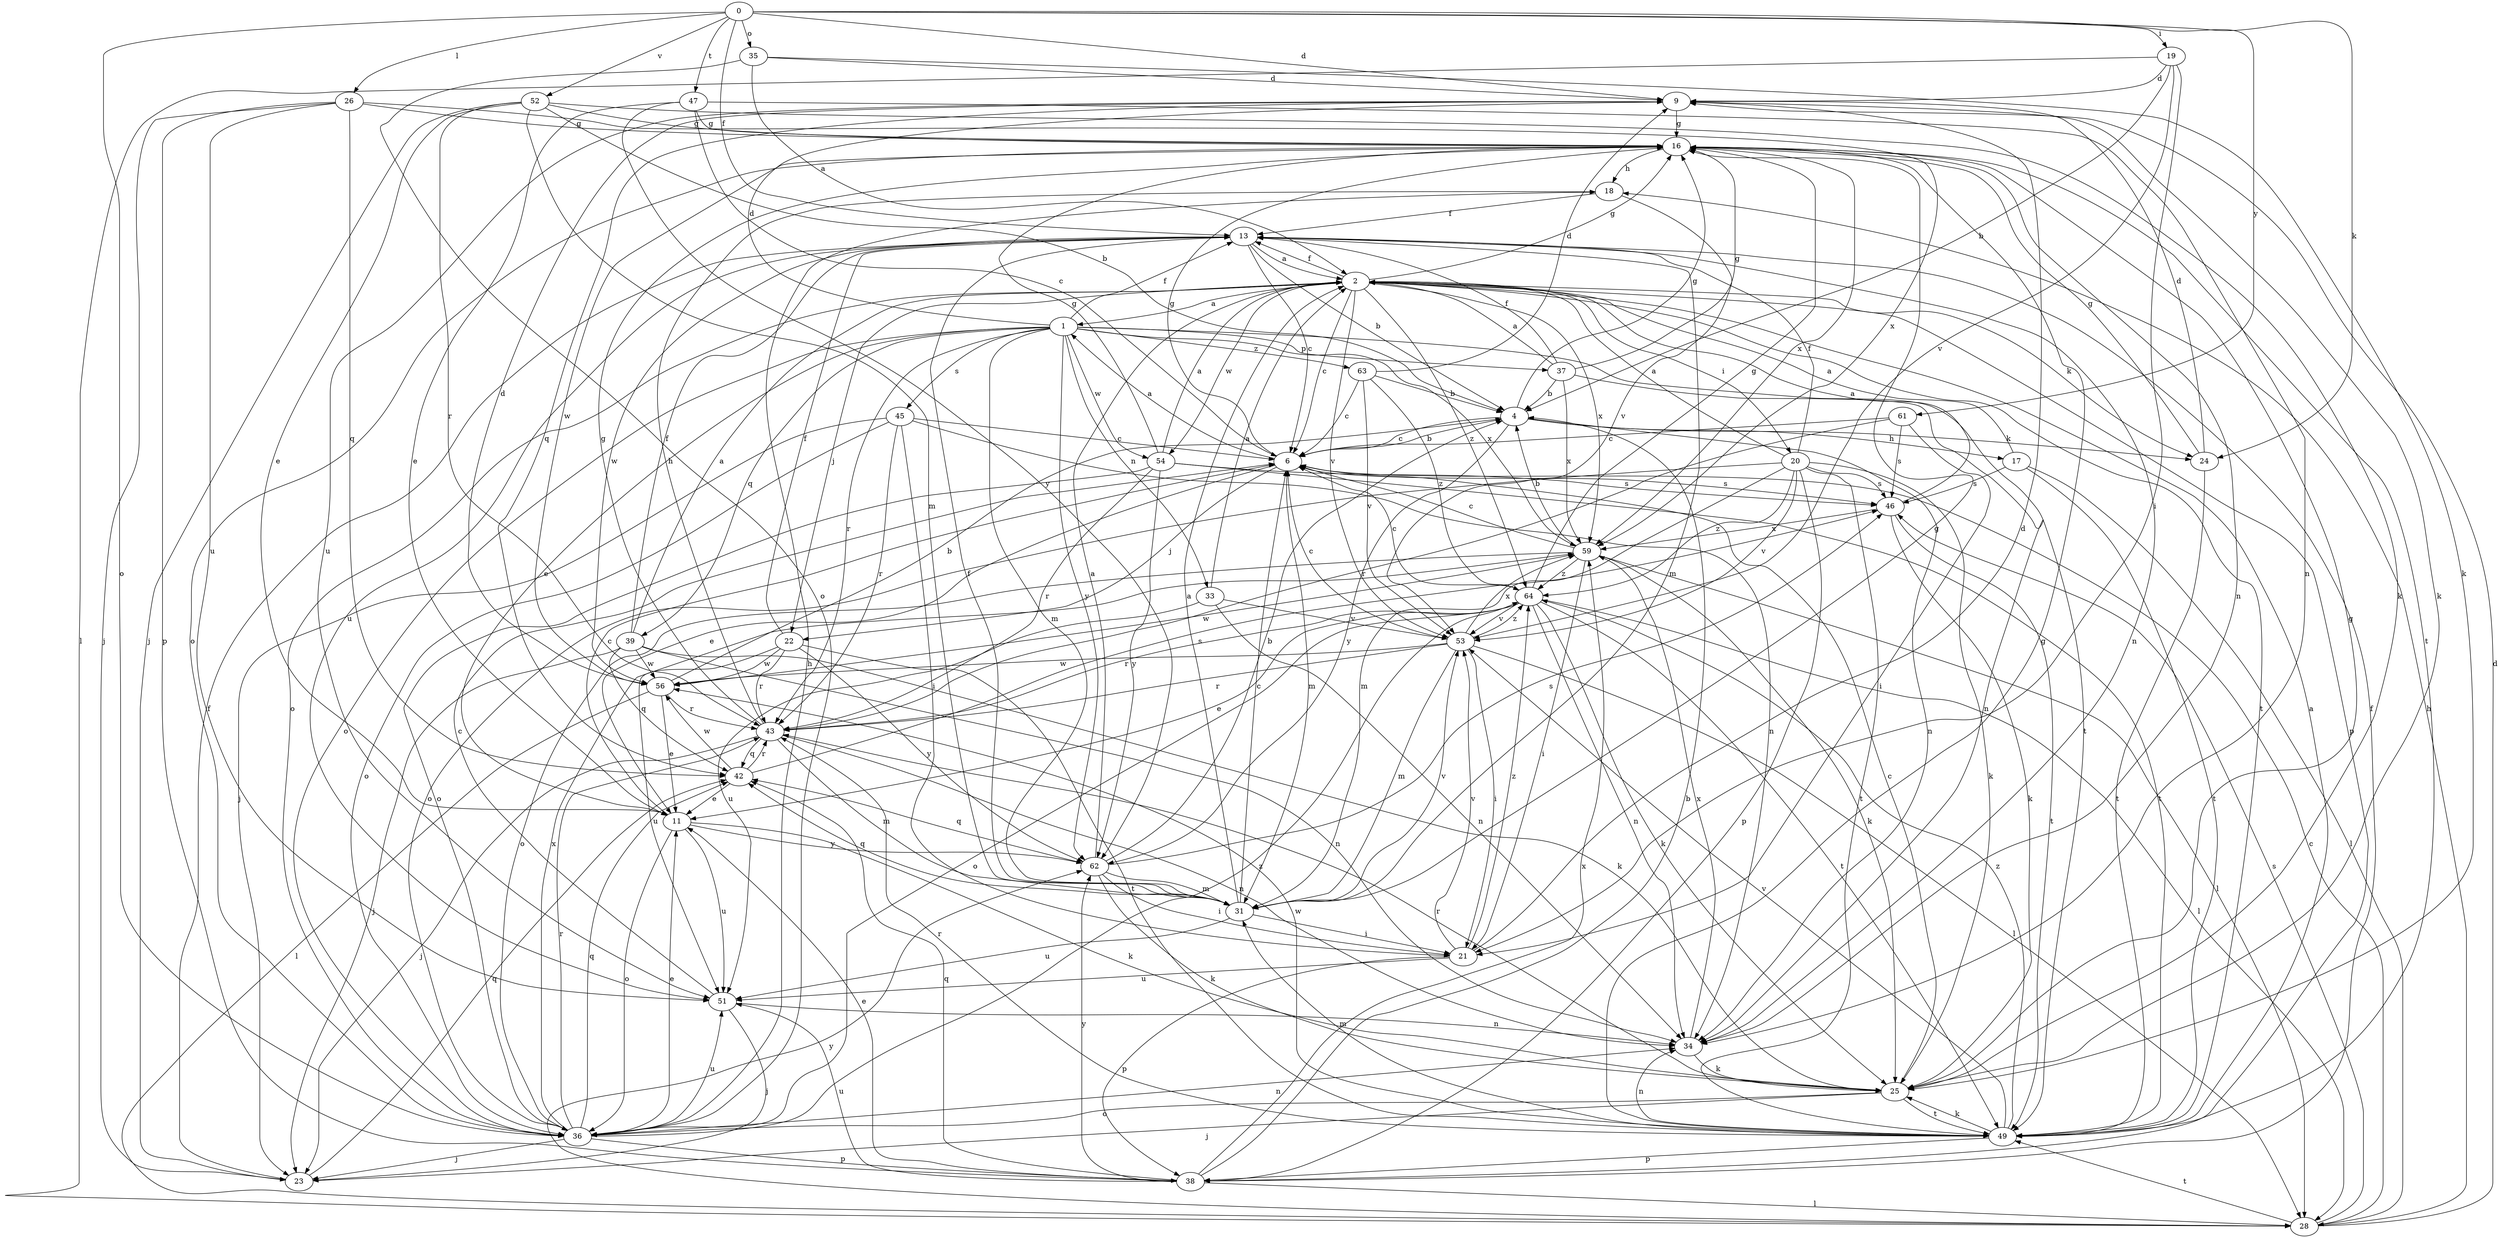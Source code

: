 strict digraph  {
0;
1;
2;
4;
6;
9;
11;
13;
16;
17;
18;
19;
20;
21;
22;
23;
24;
25;
26;
28;
31;
33;
34;
35;
36;
37;
38;
39;
42;
43;
45;
46;
47;
49;
51;
52;
53;
54;
56;
59;
61;
62;
63;
64;
0 -> 9  [label=d];
0 -> 13  [label=f];
0 -> 19  [label=i];
0 -> 24  [label=k];
0 -> 26  [label=l];
0 -> 35  [label=o];
0 -> 36  [label=o];
0 -> 47  [label=t];
0 -> 52  [label=v];
0 -> 61  [label=y];
1 -> 9  [label=d];
1 -> 11  [label=e];
1 -> 13  [label=f];
1 -> 31  [label=m];
1 -> 33  [label=n];
1 -> 36  [label=o];
1 -> 37  [label=p];
1 -> 39  [label=q];
1 -> 43  [label=r];
1 -> 45  [label=s];
1 -> 49  [label=t];
1 -> 54  [label=w];
1 -> 59  [label=x];
1 -> 62  [label=y];
1 -> 63  [label=z];
2 -> 1  [label=a];
2 -> 6  [label=c];
2 -> 13  [label=f];
2 -> 16  [label=g];
2 -> 20  [label=i];
2 -> 22  [label=j];
2 -> 24  [label=k];
2 -> 36  [label=o];
2 -> 38  [label=p];
2 -> 49  [label=t];
2 -> 53  [label=v];
2 -> 54  [label=w];
2 -> 59  [label=x];
2 -> 64  [label=z];
4 -> 6  [label=c];
4 -> 16  [label=g];
4 -> 17  [label=h];
4 -> 24  [label=k];
4 -> 34  [label=n];
4 -> 62  [label=y];
6 -> 1  [label=a];
6 -> 4  [label=b];
6 -> 11  [label=e];
6 -> 16  [label=g];
6 -> 22  [label=j];
6 -> 31  [label=m];
6 -> 46  [label=s];
9 -> 16  [label=g];
9 -> 25  [label=k];
9 -> 42  [label=q];
9 -> 51  [label=u];
11 -> 6  [label=c];
11 -> 25  [label=k];
11 -> 36  [label=o];
11 -> 51  [label=u];
11 -> 62  [label=y];
13 -> 2  [label=a];
13 -> 4  [label=b];
13 -> 6  [label=c];
13 -> 31  [label=m];
13 -> 34  [label=n];
13 -> 51  [label=u];
13 -> 56  [label=w];
16 -> 18  [label=h];
16 -> 34  [label=n];
16 -> 36  [label=o];
16 -> 49  [label=t];
16 -> 56  [label=w];
16 -> 59  [label=x];
17 -> 2  [label=a];
17 -> 28  [label=l];
17 -> 46  [label=s];
17 -> 49  [label=t];
18 -> 13  [label=f];
18 -> 53  [label=v];
19 -> 4  [label=b];
19 -> 9  [label=d];
19 -> 21  [label=i];
19 -> 28  [label=l];
19 -> 53  [label=v];
20 -> 2  [label=a];
20 -> 13  [label=f];
20 -> 25  [label=k];
20 -> 31  [label=m];
20 -> 36  [label=o];
20 -> 38  [label=p];
20 -> 46  [label=s];
20 -> 49  [label=t];
20 -> 53  [label=v];
20 -> 64  [label=z];
21 -> 9  [label=d];
21 -> 38  [label=p];
21 -> 51  [label=u];
21 -> 53  [label=v];
21 -> 64  [label=z];
22 -> 13  [label=f];
22 -> 43  [label=r];
22 -> 49  [label=t];
22 -> 51  [label=u];
22 -> 56  [label=w];
22 -> 62  [label=y];
23 -> 13  [label=f];
23 -> 42  [label=q];
24 -> 9  [label=d];
24 -> 16  [label=g];
24 -> 49  [label=t];
25 -> 6  [label=c];
25 -> 16  [label=g];
25 -> 23  [label=j];
25 -> 36  [label=o];
25 -> 43  [label=r];
25 -> 49  [label=t];
26 -> 16  [label=g];
26 -> 23  [label=j];
26 -> 38  [label=p];
26 -> 42  [label=q];
26 -> 51  [label=u];
26 -> 59  [label=x];
28 -> 6  [label=c];
28 -> 9  [label=d];
28 -> 18  [label=h];
28 -> 46  [label=s];
28 -> 49  [label=t];
28 -> 62  [label=y];
31 -> 2  [label=a];
31 -> 6  [label=c];
31 -> 13  [label=f];
31 -> 16  [label=g];
31 -> 21  [label=i];
31 -> 42  [label=q];
31 -> 51  [label=u];
31 -> 53  [label=v];
33 -> 2  [label=a];
33 -> 34  [label=n];
33 -> 51  [label=u];
33 -> 53  [label=v];
34 -> 25  [label=k];
34 -> 59  [label=x];
35 -> 2  [label=a];
35 -> 9  [label=d];
35 -> 25  [label=k];
35 -> 36  [label=o];
36 -> 11  [label=e];
36 -> 18  [label=h];
36 -> 23  [label=j];
36 -> 34  [label=n];
36 -> 38  [label=p];
36 -> 42  [label=q];
36 -> 43  [label=r];
36 -> 51  [label=u];
36 -> 59  [label=x];
36 -> 64  [label=z];
37 -> 2  [label=a];
37 -> 4  [label=b];
37 -> 13  [label=f];
37 -> 16  [label=g];
37 -> 34  [label=n];
37 -> 59  [label=x];
38 -> 4  [label=b];
38 -> 11  [label=e];
38 -> 13  [label=f];
38 -> 28  [label=l];
38 -> 42  [label=q];
38 -> 51  [label=u];
38 -> 59  [label=x];
38 -> 62  [label=y];
39 -> 2  [label=a];
39 -> 13  [label=f];
39 -> 23  [label=j];
39 -> 25  [label=k];
39 -> 34  [label=n];
39 -> 42  [label=q];
39 -> 56  [label=w];
42 -> 11  [label=e];
42 -> 43  [label=r];
42 -> 46  [label=s];
42 -> 56  [label=w];
43 -> 16  [label=g];
43 -> 18  [label=h];
43 -> 23  [label=j];
43 -> 31  [label=m];
43 -> 34  [label=n];
43 -> 42  [label=q];
45 -> 6  [label=c];
45 -> 21  [label=i];
45 -> 23  [label=j];
45 -> 34  [label=n];
45 -> 36  [label=o];
45 -> 43  [label=r];
46 -> 2  [label=a];
46 -> 25  [label=k];
46 -> 49  [label=t];
46 -> 59  [label=x];
47 -> 6  [label=c];
47 -> 11  [label=e];
47 -> 16  [label=g];
47 -> 34  [label=n];
47 -> 62  [label=y];
49 -> 2  [label=a];
49 -> 16  [label=g];
49 -> 25  [label=k];
49 -> 31  [label=m];
49 -> 34  [label=n];
49 -> 38  [label=p];
49 -> 43  [label=r];
49 -> 53  [label=v];
49 -> 56  [label=w];
49 -> 64  [label=z];
51 -> 6  [label=c];
51 -> 23  [label=j];
51 -> 34  [label=n];
52 -> 4  [label=b];
52 -> 11  [label=e];
52 -> 16  [label=g];
52 -> 23  [label=j];
52 -> 25  [label=k];
52 -> 31  [label=m];
52 -> 43  [label=r];
53 -> 6  [label=c];
53 -> 21  [label=i];
53 -> 28  [label=l];
53 -> 31  [label=m];
53 -> 43  [label=r];
53 -> 56  [label=w];
53 -> 59  [label=x];
53 -> 64  [label=z];
54 -> 2  [label=a];
54 -> 16  [label=g];
54 -> 36  [label=o];
54 -> 43  [label=r];
54 -> 46  [label=s];
54 -> 49  [label=t];
54 -> 62  [label=y];
56 -> 4  [label=b];
56 -> 9  [label=d];
56 -> 11  [label=e];
56 -> 28  [label=l];
56 -> 43  [label=r];
59 -> 4  [label=b];
59 -> 6  [label=c];
59 -> 21  [label=i];
59 -> 25  [label=k];
59 -> 28  [label=l];
59 -> 36  [label=o];
59 -> 56  [label=w];
59 -> 64  [label=z];
61 -> 6  [label=c];
61 -> 21  [label=i];
61 -> 43  [label=r];
61 -> 46  [label=s];
62 -> 2  [label=a];
62 -> 4  [label=b];
62 -> 21  [label=i];
62 -> 25  [label=k];
62 -> 31  [label=m];
62 -> 42  [label=q];
62 -> 46  [label=s];
63 -> 4  [label=b];
63 -> 6  [label=c];
63 -> 9  [label=d];
63 -> 53  [label=v];
63 -> 64  [label=z];
64 -> 6  [label=c];
64 -> 11  [label=e];
64 -> 16  [label=g];
64 -> 25  [label=k];
64 -> 28  [label=l];
64 -> 34  [label=n];
64 -> 36  [label=o];
64 -> 43  [label=r];
64 -> 49  [label=t];
64 -> 53  [label=v];
}
